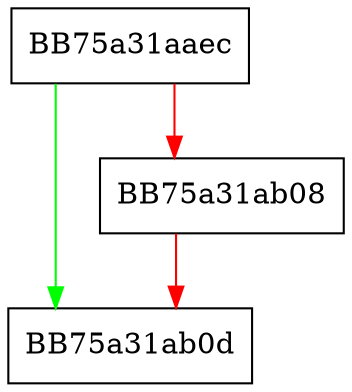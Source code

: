 digraph childIndex {
  node [shape="box"];
  graph [splines=ortho];
  BB75a31aaec -> BB75a31ab0d [color="green"];
  BB75a31aaec -> BB75a31ab08 [color="red"];
  BB75a31ab08 -> BB75a31ab0d [color="red"];
}